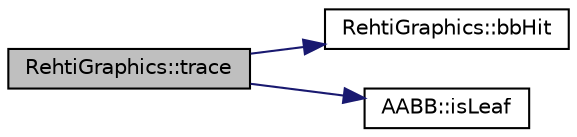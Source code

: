 digraph "RehtiGraphics::trace"
{
 // LATEX_PDF_SIZE
  edge [fontname="Helvetica",fontsize="10",labelfontname="Helvetica",labelfontsize="10"];
  node [fontname="Helvetica",fontsize="10",shape=record];
  rankdir="LR";
  Node1 [label="RehtiGraphics::trace",height=0.2,width=0.4,color="black", fillcolor="grey75", style="filled", fontcolor="black",tooltip="Traces a given ray against a given bounding box."];
  Node1 -> Node2 [color="midnightblue",fontsize="10",style="solid",fontname="Helvetica"];
  Node2 [label="RehtiGraphics::bbHit",height=0.2,width=0.4,color="black", fillcolor="white", style="filled",URL="$classRehtiGraphics.html#a4446a14b74fa9d30451ed3136b5b966c",tooltip="Checks whether the given bounding box is hit by the given ray."];
  Node1 -> Node3 [color="midnightblue",fontsize="10",style="solid",fontname="Helvetica"];
  Node3 [label="AABB::isLeaf",height=0.2,width=0.4,color="black", fillcolor="white", style="filled",URL="$structAABB.html#a9ce7b09812f868b80a37f6a7b6c6c899",tooltip=" "];
}

